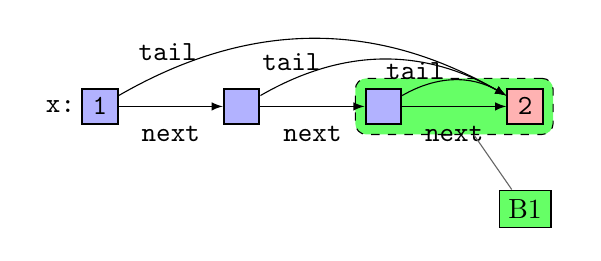 \usetikzlibrary{calc,matrix,backgrounds,fit,shapes,arrows}
\begin{tikzpicture}[
  scale=1.0,
  transform shape,
  node distance=18mm
]

  \path[use as bounding box] (-8mm,-16mm) rectangle (60mm,10mm);

  \tikzstyle{memnode}=[draw,rectangle,fill=lightgray,thick,minimum height=4.5mm, minimum width=4.5mm,inner sep=1mm,node distance=18mm,font=\tt]
  \tikzstyle{memnodeblue}=[draw,rectangle,fill=blue!30,thick,minimum height=4.5mm, minimum width=4.5mm,inner sep=1mm,node distance=18mm,font=\tt]
  \tikzstyle{memnodepink}=[draw,rectangle,fill=red!30,thick,minimum height=4.5mm, minimum width=4.5mm,inner sep=1mm,node distance=18mm,font=\tt]
  \tikzstyle{memnodegreen}=[draw,rectangle,fill=green!60,thick,minimum height=4.5mm, minimum width=4.5mm,inner sep=1mm,node distance=18mm,font=\tt]

  \tikzstyle{nullnode}=[node distance=18mm,label=center:$\bot$]
  \tikzstyle{varnode}=[font=\tt]
  \tikzstyle{refnode}=[fill=lightgray!40,minimum height=4.5mm, minimum width=4.5mm,inner sep=1mm,font=\tt]

  \tikzstyle{pointer}=[draw,->,>=latex]
  \tikzstyle{ptrlab}=[above,font=\tt]
  \tikzstyle{nextptr}=[label={[label distance=0mm,font=\tt]-90:next}]
  \tikzstyle{tailptr}=[label={[label distance=0mm,font=\tt,very near start]90:tail}]


%  \draw[fill=green!60,rounded corners,draw,dashed] (32mm,-4mm) rectangle +(26mm,8mm);



  % nodes
  \node[memnodeblue] (x1) at (0mm,0mm) {1};
  \node[memnodeblue] (x2) [right of=x1] {};
  \node[memnodeblue] (x3) [right of=x2] {};
  \node[memnodepink] (x4) [right of=x3] {2};
%  \node[memnode] (x5) [right of=x4] {};



%  \node[nullnode] (x5null) [right of=x5] {};
%  \node (x5null) [right of=x5] {\dots};

  \node[varnode,node distance=5mm] (x) [left of=x1] {x:};

  % pointers
  \draw[pointer] (x1)    edge node[nextptr]   {} (x2);
  \draw[pointer] (x2)    edge node[nextptr]   {} (x3);
  \draw[pointer] (x3)    edge node[nextptr]   {} (x4);

  \draw[pointer,bend left] (x1)    edge node[tailptr]   {} (x4);
  \draw[pointer,bend left] (x2)    edge node[tailptr]   {} (x4);
  \draw[pointer,bend left] (x3)    edge node[tailptr]   {} (x4);

%  \draw[pointer] (x4)    edge node[nextptr]   {} (x5);
%  \draw[pointer] (x5)    edge node[nextptr]   {} (x5null);

  \begin{pgfonlayer}{background}
    \node[draw,dashed,fill=green!60,rectangle,rounded corners,fit=(x3) (x4)] (tail1) {};
  \end{pgfonlayer}

  \node[draw,rectangle,fill=green!60,below of=x4,yshift=5mm] (tail1box) {B1};
  \draw[black!60] (tail1) -- (tail1box);


%  \draw[pointer] (x2)    edge node[prevptr]   {} (x1);
%  \draw[pointer] (x3)    edge node[prevptr]   {} (x2);
%  \draw[pointer] (x4)    edge node[prevptr]   {} (x3);
%  \draw[pointer] (x5)    edge node[prevptr]   {} (x4);
%  \draw[pointer] (x5null)    edge node[prevptr]   {} (x5);

\end{tikzpicture}
